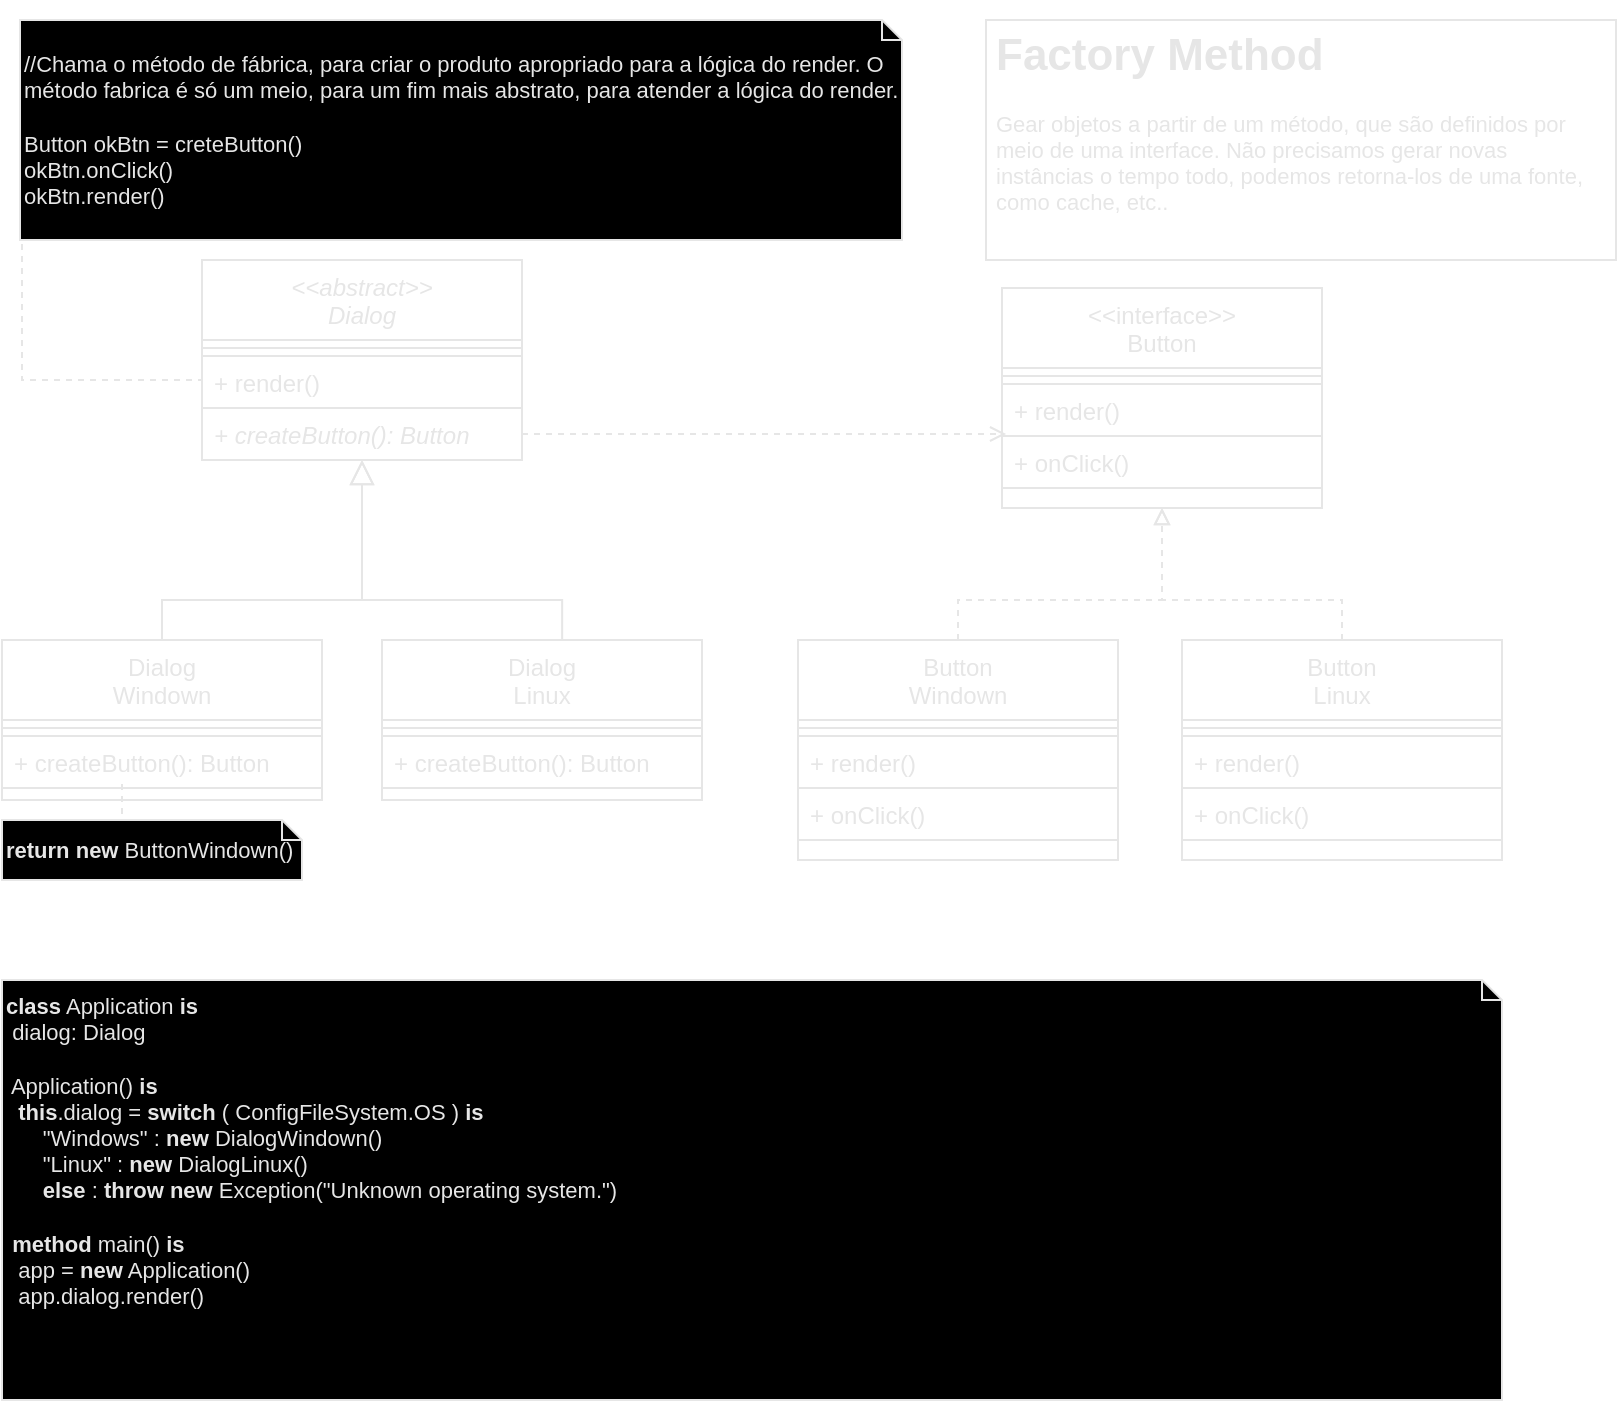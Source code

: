 <mxfile version="20.5.2" type="github" pages="3">
  <diagram id="C5RBs43oDa-KdzZeNtuy" name="Factory Method">
    <mxGraphModel dx="782" dy="1653" grid="1" gridSize="10" guides="1" tooltips="1" connect="1" arrows="1" fold="1" page="1" pageScale="1" pageWidth="827" pageHeight="1169" math="0" shadow="0">
      <root>
        <mxCell id="WIyWlLk6GJQsqaUBKTNV-0" />
        <mxCell id="WIyWlLk6GJQsqaUBKTNV-1" parent="WIyWlLk6GJQsqaUBKTNV-0" />
        <mxCell id="zkfFHV4jXpPFQw0GAbJ--0" value="&lt;&lt;abstract&gt;&gt;&#xa;Dialog" style="swimlane;fontStyle=2;align=center;verticalAlign=top;childLayout=stackLayout;horizontal=1;startSize=40;horizontalStack=0;resizeParent=1;resizeLast=0;collapsible=1;marginBottom=0;rounded=0;shadow=0;strokeWidth=1;fontColor=#E6E6E6;strokeColor=#E6E6E6;" parent="WIyWlLk6GJQsqaUBKTNV-1" vertex="1">
          <mxGeometry x="120" y="120" width="160" height="100" as="geometry">
            <mxRectangle x="230" y="140" width="160" height="26" as="alternateBounds" />
          </mxGeometry>
        </mxCell>
        <mxCell id="zkfFHV4jXpPFQw0GAbJ--4" value="" style="line;html=1;strokeWidth=1;align=left;verticalAlign=middle;spacingTop=-1;spacingLeft=3;spacingRight=3;rotatable=0;labelPosition=right;points=[];portConstraint=eastwest;fontColor=#E6E6E6;strokeColor=#E6E6E6;" parent="zkfFHV4jXpPFQw0GAbJ--0" vertex="1">
          <mxGeometry y="40" width="160" height="8" as="geometry" />
        </mxCell>
        <mxCell id="zkfFHV4jXpPFQw0GAbJ--5" value="+ render()" style="text;align=left;verticalAlign=top;spacingLeft=4;spacingRight=4;overflow=hidden;rotatable=0;points=[[0,0.5],[1,0.5]];portConstraint=eastwest;fontColor=#E6E6E6;strokeColor=#E6E6E6;" parent="zkfFHV4jXpPFQw0GAbJ--0" vertex="1">
          <mxGeometry y="48" width="160" height="26" as="geometry" />
        </mxCell>
        <mxCell id="k-C3hMUkvCa6fPTuD9LT-3" value="+ createButton(): Button" style="text;align=left;verticalAlign=top;spacingLeft=4;spacingRight=4;overflow=hidden;rotatable=0;points=[[0,0.5],[1,0.5]];portConstraint=eastwest;fontStyle=2;fontColor=#E6E6E6;strokeColor=#E6E6E6;" parent="zkfFHV4jXpPFQw0GAbJ--0" vertex="1">
          <mxGeometry y="74" width="160" height="26" as="geometry" />
        </mxCell>
        <mxCell id="zkfFHV4jXpPFQw0GAbJ--6" value="Dialog&#xa;Windown" style="swimlane;fontStyle=0;align=center;verticalAlign=top;childLayout=stackLayout;horizontal=1;startSize=40;horizontalStack=0;resizeParent=1;resizeLast=0;collapsible=1;marginBottom=0;rounded=0;shadow=0;strokeWidth=1;strokeColor=#E6E6E6;fontColor=#E6E6E6;" parent="WIyWlLk6GJQsqaUBKTNV-1" vertex="1">
          <mxGeometry x="20" y="310" width="160" height="80" as="geometry">
            <mxRectangle x="130" y="380" width="160" height="26" as="alternateBounds" />
          </mxGeometry>
        </mxCell>
        <mxCell id="zkfFHV4jXpPFQw0GAbJ--9" value="" style="line;html=1;strokeWidth=1;align=left;verticalAlign=middle;spacingTop=-1;spacingLeft=3;spacingRight=3;rotatable=0;labelPosition=right;points=[];portConstraint=eastwest;strokeColor=#E6E6E6;fontColor=#E6E6E6;" parent="zkfFHV4jXpPFQw0GAbJ--6" vertex="1">
          <mxGeometry y="40" width="160" height="8" as="geometry" />
        </mxCell>
        <mxCell id="zkfFHV4jXpPFQw0GAbJ--11" value="+ createButton(): Button" style="text;align=left;verticalAlign=top;spacingLeft=4;spacingRight=4;overflow=hidden;rotatable=0;points=[[0,0.5],[1,0.5]];portConstraint=eastwest;strokeColor=#E6E6E6;fontColor=#E6E6E6;" parent="zkfFHV4jXpPFQw0GAbJ--6" vertex="1">
          <mxGeometry y="48" width="160" height="26" as="geometry" />
        </mxCell>
        <mxCell id="zkfFHV4jXpPFQw0GAbJ--12" value="" style="endArrow=block;endSize=10;endFill=0;shadow=0;strokeWidth=1;rounded=0;edgeStyle=elbowEdgeStyle;elbow=vertical;exitX=0.5;exitY=0;exitDx=0;exitDy=0;entryX=0.5;entryY=1;entryDx=0;entryDy=0;strokeColor=#E6E6E6;fontColor=#E6E6E6;" parent="WIyWlLk6GJQsqaUBKTNV-1" source="zkfFHV4jXpPFQw0GAbJ--6" target="zkfFHV4jXpPFQw0GAbJ--0" edge="1">
          <mxGeometry width="160" relative="1" as="geometry">
            <mxPoint x="100" y="280" as="sourcePoint" />
            <mxPoint x="150" y="250" as="targetPoint" />
            <Array as="points">
              <mxPoint x="150" y="290" />
            </Array>
          </mxGeometry>
        </mxCell>
        <mxCell id="zkfFHV4jXpPFQw0GAbJ--16" value="" style="endArrow=block;endSize=10;endFill=0;shadow=0;strokeWidth=1;rounded=0;edgeStyle=elbowEdgeStyle;elbow=vertical;exitX=0.563;exitY=0;exitDx=0;exitDy=0;exitPerimeter=0;entryX=0.5;entryY=1;entryDx=0;entryDy=0;strokeColor=#E6E6E6;fontColor=#E6E6E6;" parent="WIyWlLk6GJQsqaUBKTNV-1" source="k-C3hMUkvCa6fPTuD9LT-14" target="zkfFHV4jXpPFQw0GAbJ--0" edge="1">
          <mxGeometry width="160" relative="1" as="geometry">
            <mxPoint x="300" y="360" as="sourcePoint" />
            <mxPoint x="200" y="271" as="targetPoint" />
            <Array as="points">
              <mxPoint x="240" y="290" />
            </Array>
          </mxGeometry>
        </mxCell>
        <mxCell id="k-C3hMUkvCa6fPTuD9LT-8" value="" style="edgeStyle=orthogonalEdgeStyle;rounded=0;orthogonalLoop=1;jettySize=auto;html=1;dashed=1;endArrow=block;endFill=0;entryX=0.5;entryY=1;entryDx=0;entryDy=0;exitX=0.5;exitY=0;exitDx=0;exitDy=0;fontColor=#E6E6E6;strokeColor=#E6E6E6;" parent="WIyWlLk6GJQsqaUBKTNV-1" source="k-C3hMUkvCa6fPTuD9LT-4" target="zkfFHV4jXpPFQw0GAbJ--17" edge="1">
          <mxGeometry relative="1" as="geometry">
            <Array as="points">
              <mxPoint x="498" y="290" />
              <mxPoint x="600" y="290" />
            </Array>
          </mxGeometry>
        </mxCell>
        <mxCell id="zkfFHV4jXpPFQw0GAbJ--17" value="&lt;&lt;interface&gt;&gt;&#xa;Button" style="swimlane;fontStyle=0;align=center;verticalAlign=top;childLayout=stackLayout;horizontal=1;startSize=40;horizontalStack=0;resizeParent=1;resizeLast=0;collapsible=1;marginBottom=0;rounded=0;shadow=0;strokeWidth=1;fontColor=#E6E6E6;strokeColor=#E6E6E6;" parent="WIyWlLk6GJQsqaUBKTNV-1" vertex="1">
          <mxGeometry x="520" y="134" width="160" height="110" as="geometry">
            <mxRectangle x="550" y="140" width="160" height="26" as="alternateBounds" />
          </mxGeometry>
        </mxCell>
        <mxCell id="zkfFHV4jXpPFQw0GAbJ--23" value="" style="line;html=1;strokeWidth=1;align=left;verticalAlign=middle;spacingTop=-1;spacingLeft=3;spacingRight=3;rotatable=0;labelPosition=right;points=[];portConstraint=eastwest;fontColor=#E6E6E6;strokeColor=#E6E6E6;" parent="zkfFHV4jXpPFQw0GAbJ--17" vertex="1">
          <mxGeometry y="40" width="160" height="8" as="geometry" />
        </mxCell>
        <mxCell id="zkfFHV4jXpPFQw0GAbJ--24" value="+ render()" style="text;align=left;verticalAlign=top;spacingLeft=4;spacingRight=4;overflow=hidden;rotatable=0;points=[[0,0.5],[1,0.5]];portConstraint=eastwest;fontColor=#E6E6E6;strokeColor=#E6E6E6;" parent="zkfFHV4jXpPFQw0GAbJ--17" vertex="1">
          <mxGeometry y="48" width="160" height="26" as="geometry" />
        </mxCell>
        <mxCell id="zkfFHV4jXpPFQw0GAbJ--25" value="+ onClick()" style="text;align=left;verticalAlign=top;spacingLeft=4;spacingRight=4;overflow=hidden;rotatable=0;points=[[0,0.5],[1,0.5]];portConstraint=eastwest;fontColor=#E6E6E6;strokeColor=#E6E6E6;" parent="zkfFHV4jXpPFQw0GAbJ--17" vertex="1">
          <mxGeometry y="74" width="160" height="26" as="geometry" />
        </mxCell>
        <mxCell id="zkfFHV4jXpPFQw0GAbJ--26" value="" style="endArrow=open;shadow=0;strokeWidth=1;rounded=0;endFill=1;edgeStyle=elbowEdgeStyle;elbow=vertical;dashed=1;exitX=1;exitY=0.5;exitDx=0;exitDy=0;entryX=0.013;entryY=0.962;entryDx=0;entryDy=0;entryPerimeter=0;fontColor=#E6E6E6;strokeColor=#E6E6E6;" parent="WIyWlLk6GJQsqaUBKTNV-1" source="k-C3hMUkvCa6fPTuD9LT-3" target="zkfFHV4jXpPFQw0GAbJ--24" edge="1">
          <mxGeometry x="0.5" y="41" relative="1" as="geometry">
            <mxPoint x="350" y="180" as="sourcePoint" />
            <mxPoint x="470" y="210" as="targetPoint" />
            <mxPoint x="-40" y="32" as="offset" />
            <Array as="points">
              <mxPoint x="390" y="207" />
            </Array>
          </mxGeometry>
        </mxCell>
        <mxCell id="k-C3hMUkvCa6fPTuD9LT-4" value="Button&#xa;Windown" style="swimlane;fontStyle=0;align=center;verticalAlign=top;childLayout=stackLayout;horizontal=1;startSize=40;horizontalStack=0;resizeParent=1;resizeLast=0;collapsible=1;marginBottom=0;rounded=0;shadow=0;strokeWidth=1;fontColor=#E6E6E6;strokeColor=#E6E6E6;" parent="WIyWlLk6GJQsqaUBKTNV-1" vertex="1">
          <mxGeometry x="418" y="310" width="160" height="110" as="geometry">
            <mxRectangle x="550" y="140" width="160" height="26" as="alternateBounds" />
          </mxGeometry>
        </mxCell>
        <mxCell id="k-C3hMUkvCa6fPTuD9LT-5" value="" style="line;html=1;strokeWidth=1;align=left;verticalAlign=middle;spacingTop=-1;spacingLeft=3;spacingRight=3;rotatable=0;labelPosition=right;points=[];portConstraint=eastwest;fontColor=#E6E6E6;strokeColor=#E6E6E6;" parent="k-C3hMUkvCa6fPTuD9LT-4" vertex="1">
          <mxGeometry y="40" width="160" height="8" as="geometry" />
        </mxCell>
        <mxCell id="k-C3hMUkvCa6fPTuD9LT-6" value="+ render()" style="text;align=left;verticalAlign=top;spacingLeft=4;spacingRight=4;overflow=hidden;rotatable=0;points=[[0,0.5],[1,0.5]];portConstraint=eastwest;fontColor=#E6E6E6;strokeColor=#E6E6E6;" parent="k-C3hMUkvCa6fPTuD9LT-4" vertex="1">
          <mxGeometry y="48" width="160" height="26" as="geometry" />
        </mxCell>
        <mxCell id="k-C3hMUkvCa6fPTuD9LT-7" value="+ onClick()" style="text;align=left;verticalAlign=top;spacingLeft=4;spacingRight=4;overflow=hidden;rotatable=0;points=[[0,0.5],[1,0.5]];portConstraint=eastwest;fontColor=#E6E6E6;strokeColor=#E6E6E6;" parent="k-C3hMUkvCa6fPTuD9LT-4" vertex="1">
          <mxGeometry y="74" width="160" height="26" as="geometry" />
        </mxCell>
        <mxCell id="k-C3hMUkvCa6fPTuD9LT-13" style="edgeStyle=orthogonalEdgeStyle;rounded=0;orthogonalLoop=1;jettySize=auto;html=1;entryX=0.5;entryY=1;entryDx=0;entryDy=0;dashed=1;endArrow=block;endFill=0;fontColor=#E6E6E6;strokeColor=#E6E6E6;" parent="WIyWlLk6GJQsqaUBKTNV-1" source="k-C3hMUkvCa6fPTuD9LT-9" target="zkfFHV4jXpPFQw0GAbJ--17" edge="1">
          <mxGeometry relative="1" as="geometry">
            <Array as="points">
              <mxPoint x="690" y="290" />
              <mxPoint x="600" y="290" />
            </Array>
          </mxGeometry>
        </mxCell>
        <mxCell id="k-C3hMUkvCa6fPTuD9LT-9" value="Button&#xa;Linux" style="swimlane;fontStyle=0;align=center;verticalAlign=top;childLayout=stackLayout;horizontal=1;startSize=40;horizontalStack=0;resizeParent=1;resizeLast=0;collapsible=1;marginBottom=0;rounded=0;shadow=0;strokeWidth=1;fontColor=#E6E6E6;strokeColor=#E6E6E6;" parent="WIyWlLk6GJQsqaUBKTNV-1" vertex="1">
          <mxGeometry x="610" y="310" width="160" height="110" as="geometry">
            <mxRectangle x="550" y="140" width="160" height="26" as="alternateBounds" />
          </mxGeometry>
        </mxCell>
        <mxCell id="k-C3hMUkvCa6fPTuD9LT-10" value="" style="line;html=1;strokeWidth=1;align=left;verticalAlign=middle;spacingTop=-1;spacingLeft=3;spacingRight=3;rotatable=0;labelPosition=right;points=[];portConstraint=eastwest;fontColor=#E6E6E6;strokeColor=#E6E6E6;" parent="k-C3hMUkvCa6fPTuD9LT-9" vertex="1">
          <mxGeometry y="40" width="160" height="8" as="geometry" />
        </mxCell>
        <mxCell id="k-C3hMUkvCa6fPTuD9LT-11" value="+ render()" style="text;align=left;verticalAlign=top;spacingLeft=4;spacingRight=4;overflow=hidden;rotatable=0;points=[[0,0.5],[1,0.5]];portConstraint=eastwest;fontColor=#E6E6E6;strokeColor=#E6E6E6;" parent="k-C3hMUkvCa6fPTuD9LT-9" vertex="1">
          <mxGeometry y="48" width="160" height="26" as="geometry" />
        </mxCell>
        <mxCell id="k-C3hMUkvCa6fPTuD9LT-12" value="+ onClick()" style="text;align=left;verticalAlign=top;spacingLeft=4;spacingRight=4;overflow=hidden;rotatable=0;points=[[0,0.5],[1,0.5]];portConstraint=eastwest;fontColor=#E6E6E6;strokeColor=#E6E6E6;" parent="k-C3hMUkvCa6fPTuD9LT-9" vertex="1">
          <mxGeometry y="74" width="160" height="26" as="geometry" />
        </mxCell>
        <mxCell id="k-C3hMUkvCa6fPTuD9LT-14" value="Dialog&#xa;Linux" style="swimlane;fontStyle=0;align=center;verticalAlign=top;childLayout=stackLayout;horizontal=1;startSize=40;horizontalStack=0;resizeParent=1;resizeLast=0;collapsible=1;marginBottom=0;rounded=0;shadow=0;strokeWidth=1;strokeColor=#E6E6E6;fontColor=#E6E6E6;" parent="WIyWlLk6GJQsqaUBKTNV-1" vertex="1">
          <mxGeometry x="210" y="310" width="160" height="80" as="geometry">
            <mxRectangle x="130" y="380" width="160" height="26" as="alternateBounds" />
          </mxGeometry>
        </mxCell>
        <mxCell id="k-C3hMUkvCa6fPTuD9LT-15" value="" style="line;html=1;strokeWidth=1;align=left;verticalAlign=middle;spacingTop=-1;spacingLeft=3;spacingRight=3;rotatable=0;labelPosition=right;points=[];portConstraint=eastwest;strokeColor=#E6E6E6;fontColor=#E6E6E6;" parent="k-C3hMUkvCa6fPTuD9LT-14" vertex="1">
          <mxGeometry y="40" width="160" height="8" as="geometry" />
        </mxCell>
        <mxCell id="k-C3hMUkvCa6fPTuD9LT-16" value="+ createButton(): Button" style="text;align=left;verticalAlign=top;spacingLeft=4;spacingRight=4;overflow=hidden;rotatable=0;points=[[0,0.5],[1,0.5]];portConstraint=eastwest;fontColor=#E6E6E6;strokeColor=#E6E6E6;" parent="k-C3hMUkvCa6fPTuD9LT-14" vertex="1">
          <mxGeometry y="48" width="160" height="26" as="geometry" />
        </mxCell>
        <mxCell id="4-g5KckkrZ230mikaVaq-2" style="edgeStyle=orthogonalEdgeStyle;rounded=0;orthogonalLoop=1;jettySize=auto;html=1;exitX=0.5;exitY=0;exitDx=0;exitDy=0;exitPerimeter=0;entryX=0.375;entryY=0.846;entryDx=0;entryDy=0;entryPerimeter=0;dashed=1;fontSize=11;fontColor=#E6E6E6;endArrow=none;endFill=0;strokeColor=#E6E6E6;" parent="WIyWlLk6GJQsqaUBKTNV-1" source="4-g5KckkrZ230mikaVaq-1" target="zkfFHV4jXpPFQw0GAbJ--11" edge="1">
          <mxGeometry relative="1" as="geometry" />
        </mxCell>
        <mxCell id="4-g5KckkrZ230mikaVaq-1" value="&lt;b&gt;return&lt;/b&gt; &lt;b&gt;new&lt;/b&gt; ButtonWindown()" style="shape=note;whiteSpace=wrap;html=1;backgroundOutline=1;darkOpacity=0.05;align=left;fontSize=11;size=10;fillColor=#000000;fontColor=#E6E6E6;strokeColor=#E6E6E6;" parent="WIyWlLk6GJQsqaUBKTNV-1" vertex="1">
          <mxGeometry x="20" y="400" width="150" height="30" as="geometry" />
        </mxCell>
        <mxCell id="4-g5KckkrZ230mikaVaq-3" value="//Chama o método de fábrica, para criar o produto apropriado para a lógica do render. O método fabrica é só um meio, para um fim mais abstrato, para atender a lógica do render.&lt;br&gt;&lt;br&gt;Button okBtn = creteButton()&lt;br&gt;okBtn.onClick()&lt;br&gt;okBtn.render()" style="shape=note;whiteSpace=wrap;html=1;backgroundOutline=1;darkOpacity=0.05;align=left;fontSize=11;size=10;fillColor=#000000;fontColor=#E6E6E6;strokeColor=#E6E6E6;" parent="WIyWlLk6GJQsqaUBKTNV-1" vertex="1">
          <mxGeometry x="29" width="441" height="110" as="geometry" />
        </mxCell>
        <mxCell id="4-g5KckkrZ230mikaVaq-4" style="edgeStyle=orthogonalEdgeStyle;rounded=0;orthogonalLoop=1;jettySize=auto;html=1;dashed=1;fontSize=11;fontColor=#E6E6E6;endArrow=none;endFill=0;entryX=0;entryY=1;entryDx=0;entryDy=0;entryPerimeter=0;exitX=0;exitY=0.5;exitDx=0;exitDy=0;strokeColor=#E6E6E6;" parent="WIyWlLk6GJQsqaUBKTNV-1" source="zkfFHV4jXpPFQw0GAbJ--5" target="4-g5KckkrZ230mikaVaq-3" edge="1">
          <mxGeometry relative="1" as="geometry">
            <mxPoint x="60" y="180" as="sourcePoint" />
            <mxPoint x="40" y="120" as="targetPoint" />
            <Array as="points">
              <mxPoint x="120" y="180" />
              <mxPoint x="30" y="180" />
            </Array>
          </mxGeometry>
        </mxCell>
        <mxCell id="4-g5KckkrZ230mikaVaq-5" value="&lt;font&gt;&lt;b&gt;class&lt;/b&gt; Application &lt;b&gt;is&lt;/b&gt;&lt;br&gt;&lt;span style=&quot;white-space: pre;&quot;&gt; &lt;/span&gt;dialog: Dialog&lt;br&gt;&lt;br&gt;&lt;span style=&quot;white-space: pre;&quot;&gt; &lt;/span&gt;Application()&amp;nbsp;&lt;b&gt;is&lt;/b&gt;&lt;br&gt;&lt;span style=&quot;white-space: pre;&quot;&gt; &lt;/span&gt;&lt;span style=&quot;white-space: pre;&quot;&gt; &lt;/span&gt;&lt;b&gt;this&lt;/b&gt;.dialog = &lt;b&gt;switch&lt;/b&gt; ( ConfigFileSystem.OS ) &lt;b&gt;is&lt;/b&gt;&lt;br&gt;&lt;span style=&quot;white-space: pre;&quot;&gt; &lt;/span&gt;&lt;span style=&quot;white-space: pre;&quot;&gt; &lt;/span&gt;&lt;span style=&quot;white-space: pre;&quot;&gt; &lt;span style=&quot;white-space: pre;&quot;&gt; &lt;/span&gt;&lt;span style=&quot;white-space: pre;&quot;&gt; &lt;span style=&quot;white-space: pre;&quot;&gt; &lt;/span&gt;&lt;/span&gt;&lt;/span&gt;&quot;Windows&quot; : &lt;b&gt;new&lt;/b&gt; DialogWindown()&lt;br&gt;&lt;span style=&quot;white-space: pre;&quot;&gt; &lt;/span&gt;&lt;span style=&quot;white-space: pre;&quot;&gt; &lt;/span&gt;&lt;span style=&quot;white-space: pre;&quot;&gt; &lt;span style=&quot;white-space: pre;&quot;&gt; &lt;/span&gt;&lt;span style=&quot;white-space: pre;&quot;&gt; &lt;span style=&quot;white-space: pre;&quot;&gt; &lt;/span&gt;&lt;/span&gt;&lt;/span&gt;&quot;Linux&quot; : &lt;b&gt;new&lt;/b&gt; DialogLinux()&lt;br&gt;&lt;span style=&quot;white-space: pre;&quot;&gt; &lt;/span&gt;&lt;span style=&quot;white-space: pre;&quot;&gt; &lt;/span&gt;&lt;span style=&quot;white-space: pre;&quot;&gt; &lt;span style=&quot;white-space: pre;&quot;&gt; &lt;/span&gt;&lt;span style=&quot;white-space: pre;&quot;&gt; &lt;span style=&quot;white-space: pre;&quot;&gt; &lt;/span&gt;&lt;/span&gt;&lt;/span&gt;&lt;b&gt;else&lt;/b&gt; : &lt;b&gt;throw new&lt;/b&gt; Exception(&quot;Unknown operating system.&quot;)&lt;br&gt;&lt;span style=&quot;white-space: pre;&quot;&gt; &lt;/span&gt;&lt;br&gt;&lt;span style=&quot;white-space: pre;&quot;&gt; &lt;/span&gt;&lt;b&gt;method&lt;/b&gt; main() &lt;b&gt;is&lt;/b&gt;&lt;br&gt;&lt;span style=&quot;white-space: pre;&quot;&gt; &lt;/span&gt;&lt;span style=&quot;white-space: pre;&quot;&gt; &lt;/span&gt;app = &lt;b&gt;new&lt;/b&gt; Application()&lt;br&gt;&lt;span style=&quot;white-space: pre;&quot;&gt; &lt;/span&gt;&lt;span style=&quot;white-space: pre;&quot;&gt; &lt;/span&gt;app.dialog.render()&lt;br&gt;&lt;br&gt;&lt;/font&gt;" style="shape=note;whiteSpace=wrap;html=1;backgroundOutline=1;darkOpacity=0.05;align=left;fontSize=11;size=10;fillColor=#000000;fontColor=#E6E6E6;strokeColor=#E6E6E6;verticalAlign=top;" parent="WIyWlLk6GJQsqaUBKTNV-1" vertex="1">
          <mxGeometry x="20" y="480" width="750" height="210" as="geometry" />
        </mxCell>
        <mxCell id="aQSBk3LIoLAffi5T2jlN-0" value="&lt;h1&gt;Factory Method&lt;/h1&gt;&lt;p&gt;Gear objetos a partir de um método, que são definidos por meio de uma interface. Não precisamos gerar novas instâncias o tempo todo, podemos retorna-los de uma fonte, como cache, etc..&lt;/p&gt;" style="text;html=1;strokeColor=#E6E6E6;fillColor=none;spacing=5;spacingTop=-20;whiteSpace=wrap;overflow=hidden;rounded=0;fontSize=11;fontColor=#E6E6E6;" parent="WIyWlLk6GJQsqaUBKTNV-1" vertex="1">
          <mxGeometry x="512" width="315" height="120" as="geometry" />
        </mxCell>
      </root>
    </mxGraphModel>
  </diagram>
  <diagram id="BomtLqVlqRJRR5CAD61R" name="Abstract Factory">
    <mxGraphModel dx="782" dy="484" grid="1" gridSize="10" guides="1" tooltips="1" connect="1" arrows="1" fold="1" page="1" pageScale="1" pageWidth="827" pageHeight="1169" math="0" shadow="0">
      <root>
        <mxCell id="0" />
        <mxCell id="1" parent="0" />
        <mxCell id="tleChEqnYoVJlQqiPh8k-5" value="" style="edgeStyle=orthogonalEdgeStyle;rounded=0;orthogonalLoop=1;jettySize=auto;html=1;dashed=1;strokeColor=#E6E6E6;fontSize=11;fontColor=#E6E6E6;endArrow=none;endFill=0;startArrow=block;startFill=0;" parent="1" source="zZGIEH45paqE8WZlSoHH-1" target="tleChEqnYoVJlQqiPh8k-1" edge="1">
          <mxGeometry relative="1" as="geometry" />
        </mxCell>
        <mxCell id="zZGIEH45paqE8WZlSoHH-1" value="&lt;&lt;interface&gt;&gt;&#xa;GUIFactory" style="swimlane;fontStyle=0;align=center;verticalAlign=top;childLayout=stackLayout;horizontal=1;startSize=40;horizontalStack=0;resizeParent=1;resizeLast=0;collapsible=1;marginBottom=0;rounded=0;shadow=0;strokeWidth=1;fontColor=#E6E6E6;strokeColor=#E6E6E6;" parent="1" vertex="1">
          <mxGeometry x="740" y="180" width="190" height="110" as="geometry">
            <mxRectangle x="550" y="140" width="160" height="26" as="alternateBounds" />
          </mxGeometry>
        </mxCell>
        <mxCell id="zZGIEH45paqE8WZlSoHH-2" value="" style="line;html=1;strokeWidth=1;align=left;verticalAlign=middle;spacingTop=-1;spacingLeft=3;spacingRight=3;rotatable=0;labelPosition=right;points=[];portConstraint=eastwest;strokeColor=#E6E6E6;fontColor=#E6E6E6;" parent="zZGIEH45paqE8WZlSoHH-1" vertex="1">
          <mxGeometry y="40" width="190" height="8" as="geometry" />
        </mxCell>
        <mxCell id="zZGIEH45paqE8WZlSoHH-3" value="+ createButton(): Button" style="text;align=left;verticalAlign=top;spacingLeft=4;spacingRight=4;overflow=hidden;rotatable=0;points=[[0,0.5],[1,0.5]];portConstraint=eastwest;fontColor=#E6E6E6;strokeColor=#E6E6E6;" parent="zZGIEH45paqE8WZlSoHH-1" vertex="1">
          <mxGeometry y="48" width="190" height="26" as="geometry" />
        </mxCell>
        <mxCell id="zZGIEH45paqE8WZlSoHH-4" value="+ createCheckbox(): Checkbox" style="text;align=left;verticalAlign=top;spacingLeft=4;spacingRight=4;overflow=hidden;rotatable=0;points=[[0,0.5],[1,0.5]];portConstraint=eastwest;fontColor=#E6E6E6;strokeColor=#E6E6E6;" parent="zZGIEH45paqE8WZlSoHH-1" vertex="1">
          <mxGeometry y="74" width="190" height="26" as="geometry" />
        </mxCell>
        <mxCell id="tleChEqnYoVJlQqiPh8k-1" value="WindownFactory" style="swimlane;fontStyle=0;align=center;verticalAlign=top;childLayout=stackLayout;horizontal=1;startSize=40;horizontalStack=0;resizeParent=1;resizeLast=0;collapsible=1;marginBottom=0;rounded=0;shadow=0;strokeWidth=1;strokeColor=#E6E6E6;fontColor=#E6E6E6;" parent="1" vertex="1">
          <mxGeometry x="637" y="380" width="190" height="110" as="geometry">
            <mxRectangle x="550" y="140" width="160" height="26" as="alternateBounds" />
          </mxGeometry>
        </mxCell>
        <mxCell id="tleChEqnYoVJlQqiPh8k-2" value="" style="line;html=1;strokeWidth=1;align=left;verticalAlign=middle;spacingTop=-1;spacingLeft=3;spacingRight=3;rotatable=0;labelPosition=right;points=[];portConstraint=eastwest;strokeColor=#E6E6E6;fontColor=#E6E6E6;" parent="tleChEqnYoVJlQqiPh8k-1" vertex="1">
          <mxGeometry y="40" width="190" height="8" as="geometry" />
        </mxCell>
        <mxCell id="tleChEqnYoVJlQqiPh8k-3" value="+ createButton(): Button" style="text;align=left;verticalAlign=top;spacingLeft=4;spacingRight=4;overflow=hidden;rotatable=0;points=[[0,0.5],[1,0.5]];portConstraint=eastwest;fontColor=#E6E6E6;strokeColor=#E6E6E6;" parent="tleChEqnYoVJlQqiPh8k-1" vertex="1">
          <mxGeometry y="48" width="190" height="26" as="geometry" />
        </mxCell>
        <mxCell id="tleChEqnYoVJlQqiPh8k-4" value="+ createCheckbox(): Checkbox" style="text;align=left;verticalAlign=top;spacingLeft=4;spacingRight=4;overflow=hidden;rotatable=0;points=[[0,0.5],[1,0.5]];portConstraint=eastwest;fontColor=#E6E6E6;strokeColor=#E6E6E6;" parent="tleChEqnYoVJlQqiPh8k-1" vertex="1">
          <mxGeometry y="74" width="190" height="26" as="geometry" />
        </mxCell>
        <mxCell id="tleChEqnYoVJlQqiPh8k-14" value="" style="edgeStyle=orthogonalEdgeStyle;rounded=0;orthogonalLoop=1;jettySize=auto;html=1;strokeColor=#E6E6E6;fontSize=11;fontColor=#E6E6E6;startArrow=block;startFill=0;endArrow=none;endFill=0;" parent="1" source="tleChEqnYoVJlQqiPh8k-6" target="tleChEqnYoVJlQqiPh8k-12" edge="1">
          <mxGeometry relative="1" as="geometry" />
        </mxCell>
        <mxCell id="tleChEqnYoVJlQqiPh8k-6" value="&lt;&lt;abstract&gt;&gt;&#xa;Button" style="swimlane;fontStyle=2;align=center;verticalAlign=top;childLayout=stackLayout;horizontal=1;startSize=40;horizontalStack=0;resizeParent=1;resizeLast=0;collapsible=1;marginBottom=0;rounded=0;shadow=0;strokeWidth=1;strokeColor=#E6E6E6;fontColor=#E6E6E6;" parent="1" vertex="1">
          <mxGeometry x="90" y="290" width="100" height="48" as="geometry">
            <mxRectangle x="550" y="140" width="160" height="26" as="alternateBounds" />
          </mxGeometry>
        </mxCell>
        <mxCell id="tleChEqnYoVJlQqiPh8k-7" value="" style="line;html=1;strokeWidth=1;align=left;verticalAlign=middle;spacingTop=-1;spacingLeft=3;spacingRight=3;rotatable=0;labelPosition=right;points=[];portConstraint=eastwest;strokeColor=#E6E6E6;fontColor=#E6E6E6;" parent="tleChEqnYoVJlQqiPh8k-6" vertex="1">
          <mxGeometry y="40" width="100" height="8" as="geometry" />
        </mxCell>
        <mxCell id="tleChEqnYoVJlQqiPh8k-17" value="" style="edgeStyle=orthogonalEdgeStyle;rounded=0;orthogonalLoop=1;jettySize=auto;html=1;strokeColor=#E6E6E6;fontSize=11;fontColor=#E6E6E6;startArrow=block;startFill=0;endArrow=none;endFill=0;exitX=0.5;exitY=1;exitDx=0;exitDy=0;entryX=0.5;entryY=0;entryDx=0;entryDy=0;" parent="1" source="tleChEqnYoVJlQqiPh8k-10" target="tleChEqnYoVJlQqiPh8k-15" edge="1">
          <mxGeometry relative="1" as="geometry">
            <mxPoint x="417" y="380" as="sourcePoint" />
            <mxPoint x="371" y="420" as="targetPoint" />
          </mxGeometry>
        </mxCell>
        <mxCell id="tleChEqnYoVJlQqiPh8k-10" value="&lt;&lt;abstract&gt;&gt;&#xa;Checkbox" style="swimlane;fontStyle=2;align=center;verticalAlign=top;childLayout=stackLayout;horizontal=1;startSize=40;horizontalStack=0;resizeParent=1;resizeLast=0;collapsible=1;marginBottom=0;rounded=0;shadow=0;strokeWidth=1;strokeColor=#E6E6E6;fontColor=#E6E6E6;" parent="1" vertex="1">
          <mxGeometry x="401" y="290" width="100" height="48" as="geometry">
            <mxRectangle x="550" y="140" width="160" height="26" as="alternateBounds" />
          </mxGeometry>
        </mxCell>
        <mxCell id="tleChEqnYoVJlQqiPh8k-11" value="" style="line;html=1;strokeWidth=1;align=left;verticalAlign=middle;spacingTop=-1;spacingLeft=3;spacingRight=3;rotatable=0;labelPosition=right;points=[];portConstraint=eastwest;strokeColor=#E6E6E6;fontColor=#E6E6E6;" parent="tleChEqnYoVJlQqiPh8k-10" vertex="1">
          <mxGeometry y="40" width="100" height="8" as="geometry" />
        </mxCell>
        <mxCell id="tleChEqnYoVJlQqiPh8k-12" value="WindownButton" style="swimlane;fontStyle=0;align=center;verticalAlign=top;childLayout=stackLayout;horizontal=1;startSize=30;horizontalStack=0;resizeParent=1;resizeLast=0;collapsible=1;marginBottom=0;rounded=0;shadow=0;strokeWidth=1;strokeColor=#E6E6E6;fontColor=#E6E6E6;" parent="1" vertex="1">
          <mxGeometry x="10" y="420" width="120" height="40" as="geometry">
            <mxRectangle x="550" y="140" width="160" height="26" as="alternateBounds" />
          </mxGeometry>
        </mxCell>
        <mxCell id="tleChEqnYoVJlQqiPh8k-13" value="" style="line;html=1;strokeWidth=1;align=left;verticalAlign=middle;spacingTop=-1;spacingLeft=3;spacingRight=3;rotatable=0;labelPosition=right;points=[];portConstraint=eastwest;strokeColor=#E6E6E6;fontColor=#E6E6E6;" parent="tleChEqnYoVJlQqiPh8k-12" vertex="1">
          <mxGeometry y="30" width="120" height="8" as="geometry" />
        </mxCell>
        <mxCell id="tleChEqnYoVJlQqiPh8k-15" value="WindownCheckbox" style="swimlane;fontStyle=0;align=center;verticalAlign=top;childLayout=stackLayout;horizontal=1;startSize=30;horizontalStack=0;resizeParent=1;resizeLast=0;collapsible=1;marginBottom=0;rounded=0;shadow=0;strokeWidth=1;strokeColor=#E6E6E6;fontColor=#E6E6E6;" parent="1" vertex="1">
          <mxGeometry x="290" y="420" width="140" height="40" as="geometry">
            <mxRectangle x="550" y="140" width="160" height="26" as="alternateBounds" />
          </mxGeometry>
        </mxCell>
        <mxCell id="tleChEqnYoVJlQqiPh8k-16" value="" style="line;html=1;strokeWidth=1;align=left;verticalAlign=middle;spacingTop=-1;spacingLeft=3;spacingRight=3;rotatable=0;labelPosition=right;points=[];portConstraint=eastwest;strokeColor=#E6E6E6;fontColor=#E6E6E6;" parent="tleChEqnYoVJlQqiPh8k-15" vertex="1">
          <mxGeometry y="30" width="140" height="8" as="geometry" />
        </mxCell>
        <mxCell id="tleChEqnYoVJlQqiPh8k-18" value="" style="edgeStyle=orthogonalEdgeStyle;rounded=0;orthogonalLoop=1;jettySize=auto;html=1;dashed=1;strokeColor=#E6E6E6;fontSize=11;fontColor=#E6E6E6;endArrow=open;endFill=0;startArrow=none;startFill=0;entryX=0.75;entryY=0;entryDx=0;entryDy=0;exitX=0;exitY=0.5;exitDx=0;exitDy=0;" parent="1" source="zZGIEH45paqE8WZlSoHH-4" target="tleChEqnYoVJlQqiPh8k-10" edge="1">
          <mxGeometry relative="1" as="geometry">
            <mxPoint x="690" y="260" as="sourcePoint" />
            <mxPoint x="562" y="370" as="targetPoint" />
          </mxGeometry>
        </mxCell>
        <mxCell id="tleChEqnYoVJlQqiPh8k-19" value="" style="edgeStyle=orthogonalEdgeStyle;rounded=0;orthogonalLoop=1;jettySize=auto;html=1;dashed=1;strokeColor=#E6E6E6;fontSize=11;fontColor=#E6E6E6;endArrow=open;endFill=0;startArrow=none;startFill=0;entryX=0.75;entryY=0;entryDx=0;entryDy=0;exitX=0;exitY=0.5;exitDx=0;exitDy=0;" parent="1" source="zZGIEH45paqE8WZlSoHH-3" target="tleChEqnYoVJlQqiPh8k-6" edge="1">
          <mxGeometry relative="1" as="geometry">
            <mxPoint x="370" y="267" as="sourcePoint" />
            <mxPoint x="275" y="300" as="targetPoint" />
          </mxGeometry>
        </mxCell>
        <mxCell id="tleChEqnYoVJlQqiPh8k-20" value="LinuxCheckbox" style="swimlane;fontStyle=0;align=center;verticalAlign=top;childLayout=stackLayout;horizontal=1;startSize=30;horizontalStack=0;resizeParent=1;resizeLast=0;collapsible=1;marginBottom=0;rounded=0;shadow=0;strokeWidth=1;strokeColor=#E6E6E6;fontColor=#E6E6E6;" parent="1" vertex="1">
          <mxGeometry x="451" y="420" width="140" height="40" as="geometry">
            <mxRectangle x="550" y="140" width="160" height="26" as="alternateBounds" />
          </mxGeometry>
        </mxCell>
        <mxCell id="tleChEqnYoVJlQqiPh8k-21" value="" style="line;html=1;strokeWidth=1;align=left;verticalAlign=middle;spacingTop=-1;spacingLeft=3;spacingRight=3;rotatable=0;labelPosition=right;points=[];portConstraint=eastwest;strokeColor=#E6E6E6;fontColor=#E6E6E6;" parent="tleChEqnYoVJlQqiPh8k-20" vertex="1">
          <mxGeometry y="30" width="140" height="8" as="geometry" />
        </mxCell>
        <mxCell id="tleChEqnYoVJlQqiPh8k-22" value="" style="edgeStyle=orthogonalEdgeStyle;rounded=0;orthogonalLoop=1;jettySize=auto;html=1;strokeColor=#E6E6E6;fontSize=11;fontColor=#E6E6E6;startArrow=block;startFill=0;endArrow=none;endFill=0;exitX=0.5;exitY=1;exitDx=0;exitDy=0;entryX=0.5;entryY=0;entryDx=0;entryDy=0;" parent="1" source="tleChEqnYoVJlQqiPh8k-10" target="tleChEqnYoVJlQqiPh8k-20" edge="1">
          <mxGeometry relative="1" as="geometry">
            <mxPoint x="381" y="348" as="sourcePoint" />
            <mxPoint x="381" y="430" as="targetPoint" />
          </mxGeometry>
        </mxCell>
        <mxCell id="tleChEqnYoVJlQqiPh8k-23" value="LinuxButton" style="swimlane;fontStyle=0;align=center;verticalAlign=top;childLayout=stackLayout;horizontal=1;startSize=30;horizontalStack=0;resizeParent=1;resizeLast=0;collapsible=1;marginBottom=0;rounded=0;shadow=0;strokeWidth=1;strokeColor=#E6E6E6;fontColor=#E6E6E6;" parent="1" vertex="1">
          <mxGeometry x="150" y="420" width="120" height="40" as="geometry">
            <mxRectangle x="550" y="140" width="160" height="26" as="alternateBounds" />
          </mxGeometry>
        </mxCell>
        <mxCell id="tleChEqnYoVJlQqiPh8k-24" value="" style="line;html=1;strokeWidth=1;align=left;verticalAlign=middle;spacingTop=-1;spacingLeft=3;spacingRight=3;rotatable=0;labelPosition=right;points=[];portConstraint=eastwest;strokeColor=#E6E6E6;fontColor=#E6E6E6;" parent="tleChEqnYoVJlQqiPh8k-23" vertex="1">
          <mxGeometry y="30" width="120" height="8" as="geometry" />
        </mxCell>
        <mxCell id="tleChEqnYoVJlQqiPh8k-25" value="" style="edgeStyle=orthogonalEdgeStyle;rounded=0;orthogonalLoop=1;jettySize=auto;html=1;strokeColor=#E6E6E6;fontSize=11;fontColor=#E6E6E6;startArrow=block;startFill=0;endArrow=none;endFill=0;entryX=0.5;entryY=0;entryDx=0;entryDy=0;exitX=0.5;exitY=1;exitDx=0;exitDy=0;" parent="1" source="tleChEqnYoVJlQqiPh8k-6" target="tleChEqnYoVJlQqiPh8k-23" edge="1">
          <mxGeometry relative="1" as="geometry">
            <mxPoint x="110" y="348" as="sourcePoint" />
            <mxPoint x="80" y="430" as="targetPoint" />
          </mxGeometry>
        </mxCell>
        <mxCell id="lU3c3ebyKBskg7ODC_VG-1" value="&lt;b&gt;class&lt;/b&gt;&amp;nbsp;WindownFactory&lt;b&gt;&amp;nbsp;is&lt;/b&gt;&lt;br&gt;&lt;span style=&quot;white-space: pre;&quot;&gt; &lt;/span&gt;&lt;b&gt;method&lt;/b&gt;&amp;nbsp;createButton(): Button &lt;b&gt;is&lt;br&gt;&lt;span style=&quot;white-space: pre;&quot;&gt; &lt;/span&gt;&lt;span style=&quot;white-space: pre;&quot;&gt; &lt;/span&gt;return new&amp;nbsp;&lt;/b&gt;WindownButton()&lt;br&gt;&lt;span style=&quot;white-space: pre;&quot;&gt; &lt;/span&gt;&lt;b&gt;method&lt;/b&gt;&amp;nbsp;createCheckbox(): Checkbox&lt;b&gt;&amp;nbsp;is&lt;br&gt;&lt;span style=&quot;white-space: pre;&quot;&gt; &lt;/span&gt;&lt;span style=&quot;white-space: pre;&quot;&gt; &lt;/span&gt;return new &lt;/b&gt;WindownCheckbox()" style="shape=note;whiteSpace=wrap;html=1;backgroundOutline=1;darkOpacity=0.05;align=left;fontSize=11;size=10;fillColor=#000000;fontColor=#CCFF99;strokeColor=#E6E6E6;verticalAlign=top;" parent="1" vertex="1">
          <mxGeometry x="580" y="500" width="230" height="90" as="geometry" />
        </mxCell>
        <mxCell id="lU3c3ebyKBskg7ODC_VG-2" value="" style="endArrow=none;dashed=1;endFill=0;endSize=12;html=1;rounded=0;strokeColor=#E6E6E6;fontSize=11;fontColor=#E6E6E6;entryX=0;entryY=0.25;entryDx=0;entryDy=0;exitX=0;exitY=0;exitDx=0;exitDy=0;exitPerimeter=0;" parent="1" source="lU3c3ebyKBskg7ODC_VG-1" target="tleChEqnYoVJlQqiPh8k-1" edge="1">
          <mxGeometry width="160" relative="1" as="geometry">
            <mxPoint x="451" y="510" as="sourcePoint" />
            <mxPoint x="611" y="510" as="targetPoint" />
            <Array as="points">
              <mxPoint x="610" y="500" />
              <mxPoint x="610" y="408" />
            </Array>
          </mxGeometry>
        </mxCell>
        <mxCell id="lU3c3ebyKBskg7ODC_VG-5" value="LinuxFactory" style="swimlane;fontStyle=0;align=center;verticalAlign=top;childLayout=stackLayout;horizontal=1;startSize=40;horizontalStack=0;resizeParent=1;resizeLast=0;collapsible=1;marginBottom=0;rounded=0;shadow=0;strokeWidth=1;strokeColor=#E6E6E6;fontColor=#E6E6E6;" parent="1" vertex="1">
          <mxGeometry x="850" y="380" width="190" height="110" as="geometry">
            <mxRectangle x="550" y="140" width="160" height="26" as="alternateBounds" />
          </mxGeometry>
        </mxCell>
        <mxCell id="lU3c3ebyKBskg7ODC_VG-6" value="" style="line;html=1;strokeWidth=1;align=left;verticalAlign=middle;spacingTop=-1;spacingLeft=3;spacingRight=3;rotatable=0;labelPosition=right;points=[];portConstraint=eastwest;strokeColor=#E6E6E6;fontColor=#E6E6E6;" parent="lU3c3ebyKBskg7ODC_VG-5" vertex="1">
          <mxGeometry y="40" width="190" height="8" as="geometry" />
        </mxCell>
        <mxCell id="lU3c3ebyKBskg7ODC_VG-7" value="+ createButton(): Button" style="text;align=left;verticalAlign=top;spacingLeft=4;spacingRight=4;overflow=hidden;rotatable=0;points=[[0,0.5],[1,0.5]];portConstraint=eastwest;fontColor=#E6E6E6;strokeColor=#E6E6E6;" parent="lU3c3ebyKBskg7ODC_VG-5" vertex="1">
          <mxGeometry y="48" width="190" height="26" as="geometry" />
        </mxCell>
        <mxCell id="lU3c3ebyKBskg7ODC_VG-8" value="+ createCheckbox(): Checkbox" style="text;align=left;verticalAlign=top;spacingLeft=4;spacingRight=4;overflow=hidden;rotatable=0;points=[[0,0.5],[1,0.5]];portConstraint=eastwest;fontColor=#E6E6E6;strokeColor=#E6E6E6;" parent="lU3c3ebyKBskg7ODC_VG-5" vertex="1">
          <mxGeometry y="74" width="190" height="26" as="geometry" />
        </mxCell>
        <mxCell id="lU3c3ebyKBskg7ODC_VG-9" value="" style="edgeStyle=orthogonalEdgeStyle;rounded=0;orthogonalLoop=1;jettySize=auto;html=1;dashed=1;strokeColor=#E6E6E6;fontSize=11;fontColor=#E6E6E6;endArrow=none;endFill=0;startArrow=block;startFill=0;exitX=0.5;exitY=1;exitDx=0;exitDy=0;entryX=0.5;entryY=0;entryDx=0;entryDy=0;" parent="1" source="zZGIEH45paqE8WZlSoHH-1" target="lU3c3ebyKBskg7ODC_VG-5" edge="1">
          <mxGeometry relative="1" as="geometry">
            <mxPoint x="742" y="310" as="sourcePoint" />
            <mxPoint x="742" y="390" as="targetPoint" />
          </mxGeometry>
        </mxCell>
        <mxCell id="sSR2vNBXkiSIYOnaz0Ib-1" value="&lt;font&gt;&lt;b&gt;class&lt;/b&gt; Application &lt;b&gt;is&lt;/b&gt;&lt;br&gt;&lt;span style=&quot;&quot;&gt; &lt;/span&gt;&lt;span style=&quot;white-space: pre;&quot;&gt; &lt;/span&gt;gui: GUIFactory&lt;br&gt;&lt;br&gt;&lt;span style=&quot;&quot;&gt; &lt;/span&gt;&lt;span style=&quot;white-space: pre;&quot;&gt; &lt;/span&gt;Application(gui: GUIFactory)&amp;nbsp;&lt;b&gt;is&lt;/b&gt;&lt;br&gt;&lt;span style=&quot;&quot;&gt; &lt;/span&gt;&lt;span style=&quot;&quot;&gt; &lt;/span&gt;&lt;b&gt;&lt;span style=&quot;white-space: pre;&quot;&gt; &lt;/span&gt;&lt;span style=&quot;white-space: pre;&quot;&gt; &lt;/span&gt;this&lt;/b&gt;.gui = gui&lt;br&gt;&lt;br&gt;&lt;span style=&quot;&quot;&gt; &lt;/span&gt;&lt;b&gt;&lt;span style=&quot;white-space: pre;&quot;&gt; &lt;/span&gt;method&lt;/b&gt;&amp;nbsp;createUI()&amp;nbsp;&lt;b&gt;is&lt;br&gt;&lt;/b&gt;&lt;span style=&quot;white-space: pre;&quot;&gt; &lt;/span&gt;&lt;span style=&quot;white-space: pre;&quot;&gt; &lt;/span&gt;btn: Button&lt;br&gt;&lt;span style=&quot;font-weight: bold; white-space: pre;&quot;&gt; &lt;/span&gt;&lt;span style=&quot;font-weight: bold; white-space: pre;&quot;&gt; &lt;/span&gt;btn = gui.createButton()&lt;br&gt;&lt;span style=&quot;white-space: pre;&quot;&gt; &lt;/span&gt;&lt;span style=&quot;white-space: pre;&quot;&gt; &lt;/span&gt;...&lt;br&gt;&lt;/font&gt;&lt;b style=&quot;background-color: initial;&quot;&gt;&lt;br&gt;&lt;span style=&quot;white-space: pre;&quot;&gt; &lt;/span&gt;method&lt;/b&gt;&lt;span style=&quot;background-color: initial;&quot;&gt; main() &lt;/span&gt;&lt;b style=&quot;background-color: initial;&quot;&gt;is&lt;/b&gt;&lt;font&gt;&lt;b&gt;&lt;br&gt;&lt;/b&gt;&lt;/font&gt;&lt;blockquote style=&quot;margin: 0 0 0 40px; border: none; padding: 0px;&quot;&gt;&lt;font&gt;&lt;span style=&quot;font-weight: bold; white-space: pre;&quot;&gt; &lt;/span&gt;ui:&lt;b&gt; &lt;/b&gt;GUIFactory&lt;br&gt;&lt;/font&gt;&lt;span style=&quot;&quot;&gt;&lt;span style=&quot;font-weight: bold; white-space: pre;&quot;&gt; &lt;/span&gt;ui =&amp;nbsp;&lt;/span&gt;&lt;b style=&quot;&quot;&gt;switch&lt;/b&gt;&lt;span style=&quot;&quot;&gt;&amp;nbsp;( ConfigFileSystem.OS )&amp;nbsp;&lt;/span&gt;&lt;b style=&quot;&quot;&gt;is&lt;br&gt;&lt;/b&gt;&lt;span style=&quot;&quot;&gt;&lt;span style=&quot;white-space: pre;&quot;&gt; &lt;/span&gt;&lt;span style=&quot;white-space: pre;&quot;&gt; &lt;/span&gt;&lt;span style=&quot;white-space: pre;&quot;&gt; &lt;/span&gt;&quot;Windows&quot; :&amp;nbsp;&lt;/span&gt;&lt;b style=&quot;&quot;&gt;new&lt;/b&gt;&lt;span style=&quot;&quot;&gt;&amp;nbsp;WindownFactory()&lt;br&gt;&lt;/span&gt;&lt;span style=&quot;&quot;&gt;&lt;span style=&quot;white-space: pre;&quot;&gt; &lt;/span&gt;&lt;span style=&quot;white-space: pre;&quot;&gt; &lt;/span&gt;&lt;span style=&quot;white-space: pre;&quot;&gt; &lt;/span&gt;&quot;Linux&quot; :&amp;nbsp;&lt;/span&gt;&lt;b style=&quot;&quot;&gt;new&lt;/b&gt;&lt;span style=&quot;&quot;&gt;&amp;nbsp;LinuxFactory()&lt;br&gt;&lt;/span&gt;&lt;b style=&quot;&quot;&gt;&lt;span style=&quot;white-space: pre;&quot;&gt; &lt;/span&gt;&lt;span style=&quot;white-space: pre;&quot;&gt; &lt;/span&gt;&lt;span style=&quot;white-space: pre;&quot;&gt; &lt;/span&gt;else&lt;/b&gt;&lt;span style=&quot;&quot;&gt;&amp;nbsp;:&amp;nbsp;&lt;/span&gt;&lt;b style=&quot;&quot;&gt;throw new&lt;/b&gt;&lt;span style=&quot;&quot;&gt;&amp;nbsp;Exception(&quot;Unknown operating system.&quot;)&lt;br&gt;&lt;/span&gt;&lt;font&gt;&lt;br&gt;&lt;/font&gt;&lt;font&gt;&lt;span style=&quot;white-space: pre;&quot;&gt; &lt;/span&gt;app = &lt;b&gt;new&lt;/b&gt; Application(ui)&lt;/font&gt;&lt;/blockquote&gt;&lt;blockquote style=&quot;margin: 0 0 0 40px; border: none; padding: 0px;&quot;&gt;&lt;font&gt;&lt;span style=&quot;white-space: pre;&quot;&gt; &lt;/span&gt;app.createUI()&lt;br&gt;&lt;/font&gt;&lt;/blockquote&gt;&lt;font&gt;&lt;br&gt;&lt;/font&gt;" style="shape=note;whiteSpace=wrap;html=1;backgroundOutline=1;darkOpacity=0.05;align=left;fontSize=11;size=10;fillColor=#000000;fontColor=#CCFF99;strokeColor=#E6E6E6;verticalAlign=top;" parent="1" vertex="1">
          <mxGeometry x="460" y="610" width="360" height="290" as="geometry" />
        </mxCell>
        <mxCell id="Ngu8JIdxeSbWleaiAYU3-1" value="&lt;h1&gt;Abstract Factory&lt;/h1&gt;&lt;p&gt;Permite que você agrupe e produza&amp;nbsp; uma familia objetos relacionados.Os produtos de uma familia não são compativeis&amp;nbsp; com de outra familia.&lt;/p&gt;" style="text;html=1;strokeColor=#E6E6E6;fillColor=none;spacing=5;spacingTop=-20;whiteSpace=wrap;overflow=hidden;rounded=0;fontSize=11;fontColor=#E6E6E6;" parent="1" vertex="1">
          <mxGeometry x="505" y="10" width="315" height="120" as="geometry" />
        </mxCell>
      </root>
    </mxGraphModel>
  </diagram>
  <diagram id="I3kS1On3BU9ZxPluxb2h" name="Builder">
    <mxGraphModel dx="1022" dy="484" grid="1" gridSize="10" guides="1" tooltips="1" connect="1" arrows="1" fold="1" page="1" pageScale="1" pageWidth="850" pageHeight="1100" math="0" shadow="0">
      <root>
        <mxCell id="0" />
        <mxCell id="1" parent="0" />
        <mxCell id="M6ciEMqyb9JUebMnMoU7-1" value="&lt;h1&gt;Builder&lt;/h1&gt;&lt;p&gt;&lt;font style=&quot;font-size: 12px;&quot;&gt;&lt;b&gt;Propósito:&lt;/b&gt;&lt;/font&gt;&lt;/p&gt;&lt;p&gt;Instanciar objetos complexos passo a passo, não permitindo seu uso pelo cliente, até estar completo. Um objeto é complexo quando é possível produzir diferentes tipos dele, usando o mesmo construtor.&lt;/p&gt;&lt;p&gt;&lt;b&gt;&lt;font style=&quot;font-size: 12px;&quot;&gt;Problema que se propõe resolver:&lt;/font&gt;&lt;/b&gt;&lt;/p&gt;&lt;p&gt;Instanciacão de objetos com várias atributos a serem preenchidos, onde cada conjunto de atributos informados gera uma variacão do &quot;tipo&quot; do objeto.&lt;/p&gt;&lt;p&gt;&lt;br&gt;&lt;/p&gt;&lt;p&gt;&lt;b&gt;&lt;font style=&quot;font-size: 12px;&quot;&gt;Solucões comuns:&lt;/font&gt;&lt;/b&gt;&lt;/p&gt;&lt;p&gt;S1. Um construtor com todos os atributos possíveis, para os diversos &quot;tipos&quot; deste objeto.&lt;/p&gt;&lt;p&gt;P1. Se a linguagem não permitir, tipos defaults com alias, como no Kotlin, teremos instaciacões informando parametros desnecessários entre os &quot;tipos&quot; desejados.&lt;/p&gt;&lt;p&gt;S2. Definir um tipo base, e gerar subclasses apartir dele, conforme a necessidade, para cada tipo desejado.&lt;/p&gt;&lt;p&gt;P2. Acabará gerando uma grande hierarquia de classes.&lt;/p&gt;&lt;p&gt;&lt;b&gt;&lt;font style=&quot;font-size: 12px;&quot;&gt;Proposta:&lt;/font&gt;&lt;/b&gt;&lt;/p&gt;&lt;p&gt;Definir o processo de construcão do objeto, em uma outra classe, comumente chamada de Builder.&lt;br&gt;&lt;/p&gt;" style="text;html=1;strokeColor=#E6E6E6;fillColor=none;spacing=5;spacingTop=-20;whiteSpace=wrap;overflow=hidden;rounded=0;fontSize=11;fontColor=#E6E6E6;" parent="1" vertex="1">
          <mxGeometry x="10" y="10" width="315" height="460" as="geometry" />
        </mxCell>
        <mxCell id="rZWGvsLs8HfumIUdatL5-1" value="&lt;&lt;interface&gt;&gt;&#xa;Builder" style="swimlane;fontStyle=1;align=center;verticalAlign=top;childLayout=stackLayout;horizontal=1;startSize=40;horizontalStack=0;resizeParent=1;resizeParentMax=0;resizeLast=0;collapsible=1;marginBottom=0;strokeColor=#E6E6E6;fontColor=#E6E6E6;" parent="1" vertex="1">
          <mxGeometry x="440" y="220" width="135" height="120" as="geometry" />
        </mxCell>
        <mxCell id="rZWGvsLs8HfumIUdatL5-3" value="" style="line;strokeWidth=1;fillColor=none;align=left;verticalAlign=middle;spacingTop=-1;spacingLeft=3;spacingRight=3;rotatable=0;labelPosition=right;points=[];portConstraint=eastwest;strokeColor=inherit;fontColor=#E6E6E6;" parent="rZWGvsLs8HfumIUdatL5-1" vertex="1">
          <mxGeometry y="40" width="135" height="8" as="geometry" />
        </mxCell>
        <mxCell id="rZWGvsLs8HfumIUdatL5-4" value="+ reset()&#xa;+ buildStepA()&#xa;+ buildStepB()&#xa;+ buildStepZ()&#xa;" style="text;strokeColor=none;fillColor=none;align=left;verticalAlign=top;spacingLeft=4;spacingRight=4;overflow=hidden;rotatable=0;points=[[0,0.5],[1,0.5]];portConstraint=eastwest;fontColor=#E6E6E6;" parent="rZWGvsLs8HfumIUdatL5-1" vertex="1">
          <mxGeometry y="48" width="135" height="72" as="geometry" />
        </mxCell>
        <mxCell id="l3HsiN5Vnn1ciLPgWp9q-4" style="edgeStyle=orthogonalEdgeStyle;rounded=0;orthogonalLoop=1;jettySize=auto;html=1;entryX=0.5;entryY=1;entryDx=0;entryDy=0;endArrow=block;endFill=0;dashed=1;exitX=0.5;exitY=0;exitDx=0;exitDy=0;" edge="1" parent="1" source="l3HsiN5Vnn1ciLPgWp9q-6" target="rZWGvsLs8HfumIUdatL5-1">
          <mxGeometry relative="1" as="geometry">
            <mxPoint x="508" y="390" as="sourcePoint" />
          </mxGeometry>
        </mxCell>
        <mxCell id="l3HsiN5Vnn1ciLPgWp9q-14" style="edgeStyle=orthogonalEdgeStyle;rounded=0;orthogonalLoop=1;jettySize=auto;html=1;entryX=0.5;entryY=0;entryDx=0;entryDy=0;endArrow=open;endFill=0;" edge="1" parent="1" source="l3HsiN5Vnn1ciLPgWp9q-6" target="l3HsiN5Vnn1ciLPgWp9q-10">
          <mxGeometry relative="1" as="geometry" />
        </mxCell>
        <mxCell id="l3HsiN5Vnn1ciLPgWp9q-6" value="Builder1" style="swimlane;fontStyle=1;align=center;verticalAlign=top;childLayout=stackLayout;horizontal=1;startSize=26;horizontalStack=0;resizeParent=1;resizeParentMax=0;resizeLast=0;collapsible=1;marginBottom=0;" vertex="1" parent="1">
          <mxGeometry x="427.5" y="400" width="160" height="150" as="geometry" />
        </mxCell>
        <mxCell id="l3HsiN5Vnn1ciLPgWp9q-7" value="- product: Product1" style="text;strokeColor=none;fillColor=none;align=left;verticalAlign=top;spacingLeft=4;spacingRight=4;overflow=hidden;rotatable=0;points=[[0,0.5],[1,0.5]];portConstraint=eastwest;" vertex="1" parent="l3HsiN5Vnn1ciLPgWp9q-6">
          <mxGeometry y="26" width="160" height="26" as="geometry" />
        </mxCell>
        <mxCell id="l3HsiN5Vnn1ciLPgWp9q-8" value="" style="line;strokeWidth=1;fillColor=none;align=left;verticalAlign=middle;spacingTop=-1;spacingLeft=3;spacingRight=3;rotatable=0;labelPosition=right;points=[];portConstraint=eastwest;strokeColor=inherit;" vertex="1" parent="l3HsiN5Vnn1ciLPgWp9q-6">
          <mxGeometry y="52" width="160" height="8" as="geometry" />
        </mxCell>
        <mxCell id="l3HsiN5Vnn1ciLPgWp9q-9" value="+ reset()&#xa;+ buildStepA()&#xa;+ buildStepB()&#xa;+ buildStepZ()&#xa;+ build(): Product1&#xa;" style="text;strokeColor=none;fillColor=none;align=left;verticalAlign=top;spacingLeft=4;spacingRight=4;overflow=hidden;rotatable=0;points=[[0,0.5],[1,0.5]];portConstraint=eastwest;" vertex="1" parent="l3HsiN5Vnn1ciLPgWp9q-6">
          <mxGeometry y="60" width="160" height="90" as="geometry" />
        </mxCell>
        <mxCell id="l3HsiN5Vnn1ciLPgWp9q-10" value="Product1" style="swimlane;fontStyle=1;align=center;verticalAlign=top;childLayout=stackLayout;horizontal=1;startSize=26;horizontalStack=0;resizeParent=1;resizeParentMax=0;resizeLast=0;collapsible=1;marginBottom=0;" vertex="1" parent="1">
          <mxGeometry x="427.5" y="600" width="160" height="34" as="geometry" />
        </mxCell>
        <mxCell id="l3HsiN5Vnn1ciLPgWp9q-12" value="" style="line;strokeWidth=1;fillColor=none;align=left;verticalAlign=middle;spacingTop=-1;spacingLeft=3;spacingRight=3;rotatable=0;labelPosition=right;points=[];portConstraint=eastwest;strokeColor=inherit;" vertex="1" parent="l3HsiN5Vnn1ciLPgWp9q-10">
          <mxGeometry y="26" width="160" height="8" as="geometry" />
        </mxCell>
        <mxCell id="l3HsiN5Vnn1ciLPgWp9q-19" style="edgeStyle=orthogonalEdgeStyle;rounded=0;orthogonalLoop=1;jettySize=auto;html=1;entryX=1;entryY=0.5;entryDx=0;entryDy=0;endArrow=open;endFill=0;" edge="1" parent="1" source="l3HsiN5Vnn1ciLPgWp9q-15" target="rZWGvsLs8HfumIUdatL5-4">
          <mxGeometry relative="1" as="geometry" />
        </mxCell>
        <mxCell id="l3HsiN5Vnn1ciLPgWp9q-15" value="Director" style="swimlane;fontStyle=1;align=center;verticalAlign=top;childLayout=stackLayout;horizontal=1;startSize=26;horizontalStack=0;resizeParent=1;resizeParentMax=0;resizeLast=0;collapsible=1;marginBottom=0;" vertex="1" parent="1">
          <mxGeometry x="660" y="244" width="160" height="120" as="geometry" />
        </mxCell>
        <mxCell id="l3HsiN5Vnn1ciLPgWp9q-16" value="- builder: Builder" style="text;strokeColor=none;fillColor=none;align=left;verticalAlign=top;spacingLeft=4;spacingRight=4;overflow=hidden;rotatable=0;points=[[0,0.5],[1,0.5]];portConstraint=eastwest;" vertex="1" parent="l3HsiN5Vnn1ciLPgWp9q-15">
          <mxGeometry y="26" width="160" height="26" as="geometry" />
        </mxCell>
        <mxCell id="l3HsiN5Vnn1ciLPgWp9q-17" value="" style="line;strokeWidth=1;fillColor=none;align=left;verticalAlign=middle;spacingTop=-1;spacingLeft=3;spacingRight=3;rotatable=0;labelPosition=right;points=[];portConstraint=eastwest;strokeColor=inherit;" vertex="1" parent="l3HsiN5Vnn1ciLPgWp9q-15">
          <mxGeometry y="52" width="160" height="8" as="geometry" />
        </mxCell>
        <mxCell id="l3HsiN5Vnn1ciLPgWp9q-18" value="+ Director(builder)&#xa;+ changeBuilder(builder)&#xa;+ make(type)&#xa;" style="text;strokeColor=none;fillColor=none;align=left;verticalAlign=top;spacingLeft=4;spacingRight=4;overflow=hidden;rotatable=0;points=[[0,0.5],[1,0.5]];portConstraint=eastwest;" vertex="1" parent="l3HsiN5Vnn1ciLPgWp9q-15">
          <mxGeometry y="60" width="160" height="60" as="geometry" />
        </mxCell>
        <mxCell id="l3HsiN5Vnn1ciLPgWp9q-22" style="edgeStyle=orthogonalEdgeStyle;rounded=0;orthogonalLoop=1;jettySize=auto;html=1;entryX=0.5;entryY=0;entryDx=0;entryDy=0;endArrow=open;endFill=0;exitX=1;exitY=0.5;exitDx=0;exitDy=0;" edge="1" parent="1" source="l3HsiN5Vnn1ciLPgWp9q-20" target="l3HsiN5Vnn1ciLPgWp9q-15">
          <mxGeometry relative="1" as="geometry">
            <mxPoint x="750" y="170" as="sourcePoint" />
          </mxGeometry>
        </mxCell>
        <mxCell id="l3HsiN5Vnn1ciLPgWp9q-23" style="edgeStyle=orthogonalEdgeStyle;rounded=0;orthogonalLoop=1;jettySize=auto;html=1;endArrow=open;endFill=0;exitX=0;exitY=0.5;exitDx=0;exitDy=0;dashed=1;entryX=0;entryY=0;entryDx=0;entryDy=0;" edge="1" parent="1" source="l3HsiN5Vnn1ciLPgWp9q-20" target="l3HsiN5Vnn1ciLPgWp9q-6">
          <mxGeometry relative="1" as="geometry">
            <mxPoint x="410" y="440" as="targetPoint" />
            <Array as="points">
              <mxPoint x="390" y="177" />
              <mxPoint x="390" y="400" />
            </Array>
          </mxGeometry>
        </mxCell>
        <mxCell id="l3HsiN5Vnn1ciLPgWp9q-20" value="Client" style="swimlane;fontStyle=1;align=center;verticalAlign=top;childLayout=stackLayout;horizontal=1;startSize=26;horizontalStack=0;resizeParent=1;resizeParentMax=0;resizeLast=0;collapsible=1;marginBottom=0;" vertex="1" parent="1">
          <mxGeometry x="600" y="160" width="90" height="34" as="geometry" />
        </mxCell>
        <mxCell id="l3HsiN5Vnn1ciLPgWp9q-21" value="" style="line;strokeWidth=1;fillColor=none;align=left;verticalAlign=middle;spacingTop=-1;spacingLeft=3;spacingRight=3;rotatable=0;labelPosition=right;points=[];portConstraint=eastwest;strokeColor=inherit;" vertex="1" parent="l3HsiN5Vnn1ciLPgWp9q-20">
          <mxGeometry y="26" width="90" height="8" as="geometry" />
        </mxCell>
        <mxCell id="xJi3bgBFAOg8sminCq8i-1" value="&lt;div&gt;builder.reset()&lt;/div&gt;&lt;div&gt;&lt;b&gt;if&lt;/b&gt; (type == &quot;simple&quot;) {&lt;/div&gt;&lt;div&gt;&amp;nbsp;&amp;nbsp; builder.buildStepA()&lt;br&gt;&lt;/div&gt;&lt;div&gt;} &lt;b&gt;else&lt;/b&gt; {&lt;/div&gt;&lt;div&gt;&amp;nbsp;&amp;nbsp; builder.buildStepB()&lt;/div&gt;&lt;div&gt;&amp;nbsp;&amp;nbsp; builder.buildStepZ()&lt;br&gt;&lt;/div&gt;&lt;div&gt;}&lt;br&gt;&lt;/div&gt;" style="shape=note;whiteSpace=wrap;html=1;backgroundOutline=1;darkOpacity=0.05;align=left;fontSize=11;size=10;fillColor=#000000;fontColor=#CCFF99;strokeColor=#E6E6E6;verticalAlign=top;" vertex="1" parent="1">
          <mxGeometry x="660" y="390" width="140" height="97" as="geometry" />
        </mxCell>
        <mxCell id="xJi3bgBFAOg8sminCq8i-3" value="" style="edgeStyle=orthogonalEdgeStyle;html=1;verticalAlign=bottom;endArrow=open;endSize=8;strokeColor=#CCFF99;rounded=0;dashed=1;fontColor=#E6E6E6;entryX=0;entryY=0.5;entryDx=0;entryDy=0;entryPerimeter=0;exitX=-0.012;exitY=0.683;exitDx=0;exitDy=0;exitPerimeter=0;" edge="1" source="l3HsiN5Vnn1ciLPgWp9q-18" parent="1" target="xJi3bgBFAOg8sminCq8i-1">
          <mxGeometry relative="1" as="geometry">
            <mxPoint x="720" y="420" as="targetPoint" />
            <mxPoint x="610" y="340" as="sourcePoint" />
            <Array as="points">
              <mxPoint x="640" y="345" />
              <mxPoint x="640" y="439" />
            </Array>
          </mxGeometry>
        </mxCell>
        <mxCell id="xJi3bgBFAOg8sminCq8i-4" value="&lt;div&gt;Builder b = new Builder1()&lt;/div&gt;&lt;div&gt;Director d = new Director(b)&lt;/div&gt;&lt;div&gt;d.make(&quot;simple&quot;)&lt;/div&gt;&lt;div&gt;Product1 p = b.build()&lt;br&gt;&lt;/div&gt;" style="shape=note;whiteSpace=wrap;html=1;backgroundOutline=1;darkOpacity=0.05;align=left;fontSize=11;size=10;fillColor=#000000;fontColor=#CCFF99;strokeColor=#E6E6E6;verticalAlign=top;" vertex="1" parent="1">
          <mxGeometry x="575" y="60" width="140" height="70" as="geometry" />
        </mxCell>
        <mxCell id="xJi3bgBFAOg8sminCq8i-5" value="product = &lt;b&gt;new&lt;/b&gt; Product1()" style="shape=note;whiteSpace=wrap;html=1;backgroundOutline=1;darkOpacity=0.05;align=left;fontSize=11;size=10;fillColor=#000000;fontColor=#CCFF99;strokeColor=#E6E6E6;verticalAlign=top;" vertex="1" parent="1">
          <mxGeometry x="250" y="500" width="140" height="30" as="geometry" />
        </mxCell>
        <mxCell id="xJi3bgBFAOg8sminCq8i-6" style="edgeStyle=orthogonalEdgeStyle;rounded=0;orthogonalLoop=1;jettySize=auto;html=1;entryX=0;entryY=0;entryDx=65;entryDy=0;entryPerimeter=0;dashed=1;strokeColor=#CCFF99;fontColor=#E6E6E6;endArrow=open;endFill=0;exitX=-0.022;exitY=0.178;exitDx=0;exitDy=0;exitPerimeter=0;" edge="1" parent="1" source="l3HsiN5Vnn1ciLPgWp9q-9" target="xJi3bgBFAOg8sminCq8i-5">
          <mxGeometry relative="1" as="geometry" />
        </mxCell>
        <mxCell id="xJi3bgBFAOg8sminCq8i-7" value="return this.product" style="shape=note;whiteSpace=wrap;html=1;backgroundOutline=1;darkOpacity=0.05;align=left;fontSize=11;size=10;fillColor=#000000;fontColor=#CCFF99;strokeColor=#E6E6E6;verticalAlign=top;" vertex="1" parent="1">
          <mxGeometry x="270" y="550" width="140" height="30" as="geometry" />
        </mxCell>
        <mxCell id="xJi3bgBFAOg8sminCq8i-8" style="edgeStyle=orthogonalEdgeStyle;rounded=0;orthogonalLoop=1;jettySize=auto;html=1;entryX=0;entryY=0;entryDx=130;entryDy=0;entryPerimeter=0;dashed=1;strokeColor=#CCFF99;fontColor=#E6E6E6;endArrow=open;endFill=0;exitX=-0.016;exitY=0.789;exitDx=0;exitDy=0;exitPerimeter=0;" edge="1" parent="1" source="l3HsiN5Vnn1ciLPgWp9q-9" target="xJi3bgBFAOg8sminCq8i-7">
          <mxGeometry relative="1" as="geometry" />
        </mxCell>
      </root>
    </mxGraphModel>
  </diagram>
</mxfile>
